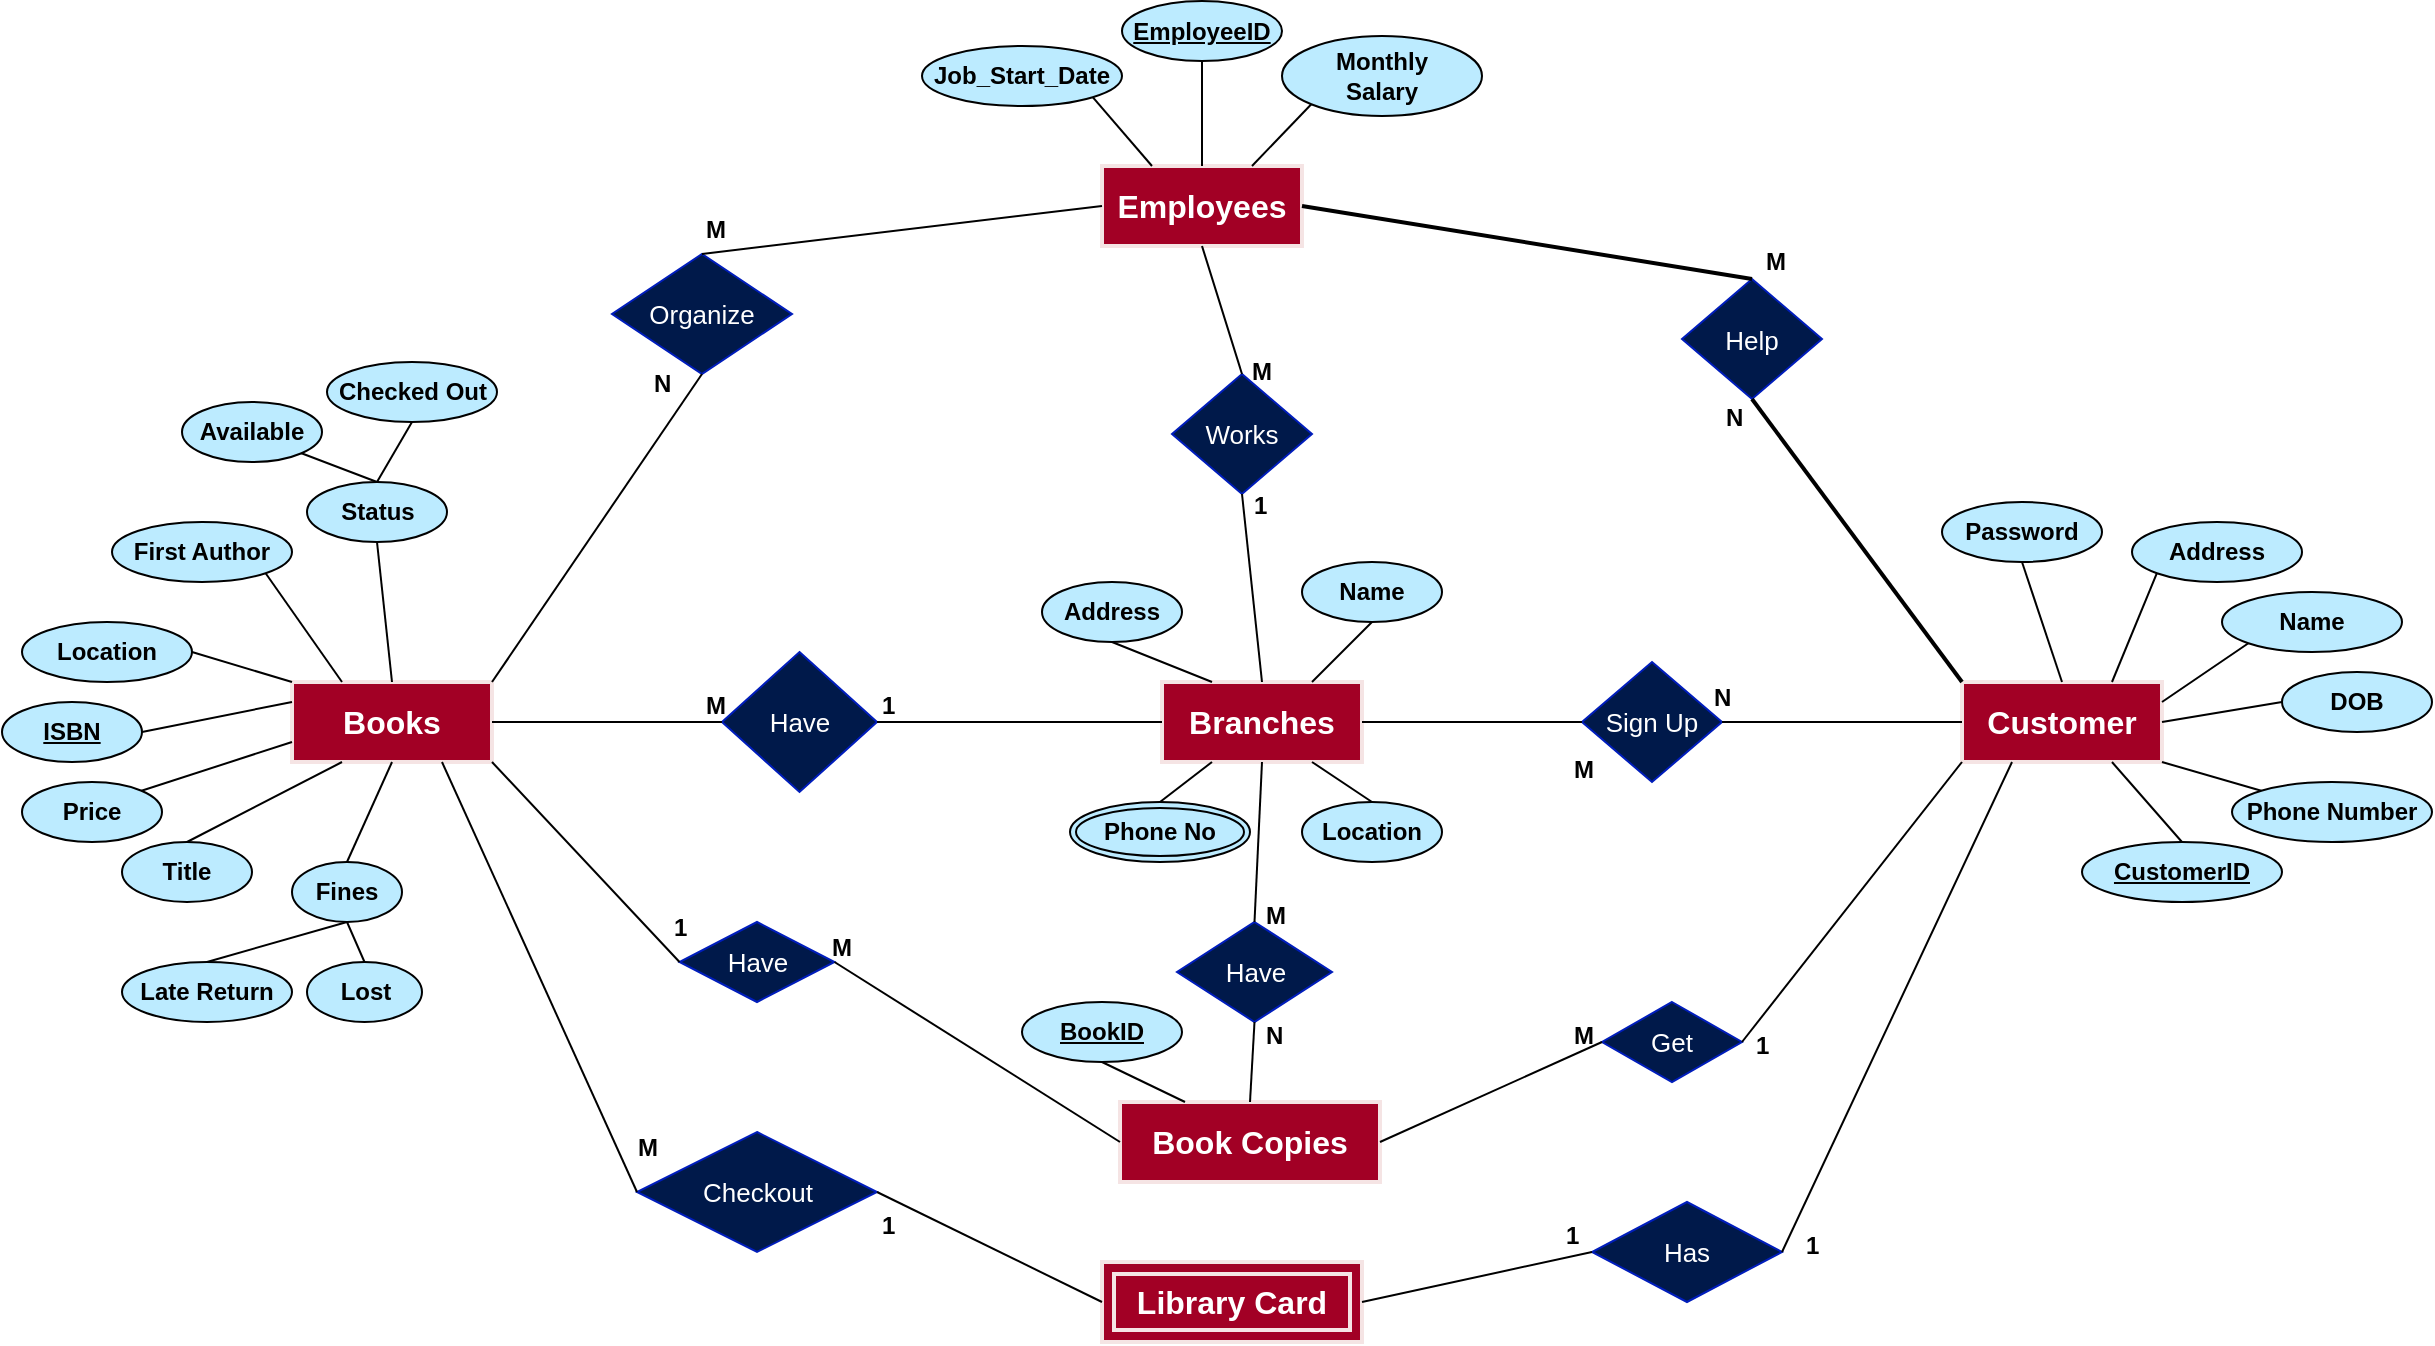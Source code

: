 <mxfile version="16.2.4" type="device"><diagram id="R2lEEEUBdFMjLlhIrx00" name="Page-1"><mxGraphModel dx="1887" dy="875" grid="1" gridSize="10" guides="1" tooltips="1" connect="1" arrows="1" fold="1" page="1" pageScale="1" pageWidth="850" pageHeight="1100" math="0" shadow="0" extFonts="Permanent Marker^https://fonts.googleapis.com/css?family=Permanent+Marker"><root><mxCell id="0"/><mxCell id="1" parent="0"/><mxCell id="t5J4N4y7XGLIGsiO_KJ3-1" value="Customer" style="whiteSpace=wrap;html=1;align=center;fontStyle=1;fontSize=16;fillColor=#a20025;strokeColor=#F5E4E4;fontColor=#ffffff;strokeWidth=2;" parent="1" vertex="1"><mxGeometry x="1100" y="420" width="100" height="40" as="geometry"/></mxCell><mxCell id="t5J4N4y7XGLIGsiO_KJ3-4" value="Name" style="ellipse;whiteSpace=wrap;html=1;align=center;fontStyle=1;fontSize=12;fillColor=#BCEBFF;strokeColor=#000000;" parent="1" vertex="1"><mxGeometry x="1230" y="375" width="90" height="30" as="geometry"/></mxCell><mxCell id="t5J4N4y7XGLIGsiO_KJ3-5" value="Address" style="ellipse;whiteSpace=wrap;html=1;align=center;fontStyle=1;fontSize=12;fillColor=#BCEBFF;strokeColor=#000000;" parent="1" vertex="1"><mxGeometry x="1185" y="340" width="85" height="30" as="geometry"/></mxCell><mxCell id="t5J4N4y7XGLIGsiO_KJ3-7" value="DOB" style="ellipse;whiteSpace=wrap;html=1;align=center;fontStyle=1;fontSize=12;fillColor=#BCEBFF;strokeColor=#000000;" parent="1" vertex="1"><mxGeometry x="1260" y="415" width="75" height="30" as="geometry"/></mxCell><mxCell id="t5J4N4y7XGLIGsiO_KJ3-8" value="Sign Up" style="shape=rhombus;perimeter=rhombusPerimeter;whiteSpace=wrap;html=1;align=center;fontStyle=0;fontSize=13;fillColor=#00194A;strokeColor=#001DBC;fontColor=#ffffff;" parent="1" vertex="1"><mxGeometry x="910" y="410" width="70" height="60" as="geometry"/></mxCell><mxCell id="t5J4N4y7XGLIGsiO_KJ3-18" value="Books" style="whiteSpace=wrap;html=1;align=center;fontStyle=1;fontSize=16;fillColor=#a20025;strokeColor=#F5E4E4;fontColor=#ffffff;strokeWidth=2;" parent="1" vertex="1"><mxGeometry x="265" y="420" width="100" height="40" as="geometry"/></mxCell><mxCell id="t5J4N4y7XGLIGsiO_KJ3-19" value="Location" style="ellipse;whiteSpace=wrap;html=1;align=center;fontStyle=1;fontSize=12;fillColor=#BCEBFF;strokeColor=#000000;" parent="1" vertex="1"><mxGeometry x="130" y="390" width="85" height="30" as="geometry"/></mxCell><mxCell id="t5J4N4y7XGLIGsiO_KJ3-20" value="Status" style="ellipse;whiteSpace=wrap;html=1;align=center;fontStyle=1;fontSize=12;fillColor=#BCEBFF;strokeColor=#000000;" parent="1" vertex="1"><mxGeometry x="272.5" y="320" width="70" height="30" as="geometry"/></mxCell><mxCell id="t5J4N4y7XGLIGsiO_KJ3-21" value="First Author" style="ellipse;whiteSpace=wrap;html=1;align=center;fontStyle=1;fontSize=12;fillColor=#BCEBFF;strokeColor=#000000;" parent="1" vertex="1"><mxGeometry x="175" y="340" width="90" height="30" as="geometry"/></mxCell><mxCell id="t5J4N4y7XGLIGsiO_KJ3-27" value="ISBN" style="ellipse;whiteSpace=wrap;html=1;align=center;fontStyle=5;fontSize=12;fillColor=#BCEBFF;strokeColor=#000000;" parent="1" vertex="1"><mxGeometry x="120" y="430" width="70" height="30" as="geometry"/></mxCell><mxCell id="t5J4N4y7XGLIGsiO_KJ3-33" value="Works" style="shape=rhombus;perimeter=rhombusPerimeter;whiteSpace=wrap;html=1;align=center;fontStyle=0;fontSize=13;fillColor=#00194A;strokeColor=#001DBC;fontColor=#ffffff;" parent="1" vertex="1"><mxGeometry x="705" y="266" width="70" height="60" as="geometry"/></mxCell><mxCell id="t5J4N4y7XGLIGsiO_KJ3-34" value="Book Copies" style="whiteSpace=wrap;html=1;align=center;fontStyle=1;fontSize=16;fillColor=#a20025;strokeColor=#F5E4E4;fontColor=#ffffff;strokeWidth=2;" parent="1" vertex="1"><mxGeometry x="679" y="630" width="130" height="40" as="geometry"/></mxCell><mxCell id="t5J4N4y7XGLIGsiO_KJ3-35" value="BookID" style="ellipse;whiteSpace=wrap;html=1;align=center;fontStyle=5;fontSize=12;fillColor=#BCEBFF;strokeColor=#000000;" parent="1" vertex="1"><mxGeometry x="630" y="580" width="80" height="30" as="geometry"/></mxCell><mxCell id="t5J4N4y7XGLIGsiO_KJ3-42" value="Password" style="ellipse;whiteSpace=wrap;html=1;align=center;fontStyle=1;fontSize=12;fillColor=#BCEBFF;strokeColor=#000000;" parent="1" vertex="1"><mxGeometry x="1090" y="330" width="80" height="30" as="geometry"/></mxCell><mxCell id="t5J4N4y7XGLIGsiO_KJ3-44" value="Branches" style="whiteSpace=wrap;html=1;align=center;fontStyle=1;fontSize=16;fillColor=#a20025;strokeColor=#F5E4E4;fontColor=#ffffff;strokeWidth=2;" parent="1" vertex="1"><mxGeometry x="700" y="420" width="100" height="40" as="geometry"/></mxCell><mxCell id="t5J4N4y7XGLIGsiO_KJ3-47" value="Address" style="ellipse;whiteSpace=wrap;html=1;align=center;fontStyle=1;fontSize=12;fillColor=#BCEBFF;strokeColor=#000000;" parent="1" vertex="1"><mxGeometry x="640" y="370" width="70" height="30" as="geometry"/></mxCell><mxCell id="t5J4N4y7XGLIGsiO_KJ3-48" value="Price" style="ellipse;whiteSpace=wrap;html=1;align=center;fontStyle=1;fontSize=12;fillColor=#BCEBFF;strokeColor=#000000;" parent="1" vertex="1"><mxGeometry x="130" y="470" width="70" height="30" as="geometry"/></mxCell><mxCell id="t5J4N4y7XGLIGsiO_KJ3-51" value="Employees" style="whiteSpace=wrap;html=1;align=center;fontStyle=1;fontSize=16;fillColor=#a20025;strokeColor=#F5E4E4;fontColor=#ffffff;strokeWidth=2;" parent="1" vertex="1"><mxGeometry x="670" y="162" width="100" height="40" as="geometry"/></mxCell><mxCell id="t5J4N4y7XGLIGsiO_KJ3-53" value="EmployeeID" style="ellipse;whiteSpace=wrap;html=1;align=center;fontStyle=5;fontSize=12;fillColor=#BCEBFF;strokeColor=#000000;" parent="1" vertex="1"><mxGeometry x="680" y="79.5" width="80" height="30" as="geometry"/></mxCell><mxCell id="t5J4N4y7XGLIGsiO_KJ3-56" value="Monthly&lt;br style=&quot;font-size: 12px;&quot;&gt;Salary" style="ellipse;whiteSpace=wrap;html=1;align=center;fontStyle=1;fontSize=12;fillColor=#BCEBFF;strokeColor=#000000;" parent="1" vertex="1"><mxGeometry x="760" y="97" width="100" height="40" as="geometry"/></mxCell><mxCell id="t5J4N4y7XGLIGsiO_KJ3-57" value="Job_Start_Date" style="ellipse;whiteSpace=wrap;html=1;align=center;fontStyle=1;fontSize=12;fillColor=#BCEBFF;strokeColor=#000000;" parent="1" vertex="1"><mxGeometry x="580" y="102" width="100" height="30" as="geometry"/></mxCell><mxCell id="t5J4N4y7XGLIGsiO_KJ3-59" value="Have" style="shape=rhombus;perimeter=rhombusPerimeter;whiteSpace=wrap;html=1;align=center;fontStyle=0;fontSize=13;fillColor=#00194A;strokeColor=#001DBC;fontColor=#ffffff;" parent="1" vertex="1"><mxGeometry x="480" y="405" width="77.5" height="70" as="geometry"/></mxCell><mxCell id="t5J4N4y7XGLIGsiO_KJ3-81" value="" style="endArrow=none;html=1;rounded=0;exitX=0.5;exitY=1;exitDx=0;exitDy=0;entryX=0.5;entryY=0;entryDx=0;entryDy=0;fontStyle=1;fontSize=12;" parent="1" source="t5J4N4y7XGLIGsiO_KJ3-53" target="t5J4N4y7XGLIGsiO_KJ3-51" edge="1"><mxGeometry relative="1" as="geometry"><mxPoint x="95.784" y="385.107" as="sourcePoint"/><mxPoint x="122.5" y="409.5" as="targetPoint"/></mxGeometry></mxCell><mxCell id="t5J4N4y7XGLIGsiO_KJ3-82" value="" style="endArrow=none;html=1;rounded=0;exitX=0;exitY=1;exitDx=0;exitDy=0;entryX=0.75;entryY=0;entryDx=0;entryDy=0;fontStyle=1;fontSize=12;" parent="1" source="t5J4N4y7XGLIGsiO_KJ3-56" target="t5J4N4y7XGLIGsiO_KJ3-51" edge="1"><mxGeometry relative="1" as="geometry"><mxPoint x="564.216" y="375.107" as="sourcePoint"/><mxPoint x="550" y="399.5" as="targetPoint"/></mxGeometry></mxCell><mxCell id="t5J4N4y7XGLIGsiO_KJ3-83" value="" style="endArrow=none;html=1;rounded=0;exitX=0.25;exitY=0;exitDx=0;exitDy=0;entryX=1;entryY=1;entryDx=0;entryDy=0;fontStyle=1;fontSize=12;" parent="1" source="t5J4N4y7XGLIGsiO_KJ3-51" target="t5J4N4y7XGLIGsiO_KJ3-57" edge="1"><mxGeometry relative="1" as="geometry"><mxPoint x="574.216" y="385.107" as="sourcePoint"/><mxPoint x="560" y="409.5" as="targetPoint"/></mxGeometry></mxCell><mxCell id="t5J4N4y7XGLIGsiO_KJ3-99" value="" style="endArrow=none;html=1;rounded=0;exitX=0.5;exitY=0;exitDx=0;exitDy=0;entryX=0.5;entryY=1;entryDx=0;entryDy=0;fontStyle=1;fontSize=12;" parent="1" source="t5J4N4y7XGLIGsiO_KJ3-20" target="JOIMKq-SjhVQ17GxICBS-72" edge="1"><mxGeometry relative="1" as="geometry"><mxPoint x="217.5" y="700" as="sourcePoint"/><mxPoint x="440" y="510" as="targetPoint"/></mxGeometry></mxCell><mxCell id="JOIMKq-SjhVQ17GxICBS-22" value="Phone Number" style="ellipse;whiteSpace=wrap;html=1;align=center;fontStyle=1;fontSize=12;fillColor=#BCEBFF;strokeColor=#000000;" vertex="1" parent="1"><mxGeometry x="1235" y="470" width="100" height="30" as="geometry"/></mxCell><mxCell id="JOIMKq-SjhVQ17GxICBS-33" value="CustomerID" style="ellipse;whiteSpace=wrap;html=1;align=center;fontStyle=5;fontSize=12;fillColor=#BCEBFF;strokeColor=#000000;" vertex="1" parent="1"><mxGeometry x="1160" y="500" width="100" height="30" as="geometry"/></mxCell><mxCell id="JOIMKq-SjhVQ17GxICBS-38" value="Help" style="shape=rhombus;perimeter=rhombusPerimeter;whiteSpace=wrap;html=1;align=center;fontStyle=0;fontSize=13;fillColor=#00194A;strokeColor=#001DBC;fontColor=#ffffff;" vertex="1" parent="1"><mxGeometry x="960" y="218.5" width="70" height="60" as="geometry"/></mxCell><mxCell id="JOIMKq-SjhVQ17GxICBS-40" value="" style="endArrow=none;html=1;rounded=0;exitX=0.5;exitY=1;exitDx=0;exitDy=0;entryX=0.5;entryY=0;entryDx=0;entryDy=0;fontStyle=1;fontSize=12;" edge="1" parent="1" source="t5J4N4y7XGLIGsiO_KJ3-51" target="t5J4N4y7XGLIGsiO_KJ3-33"><mxGeometry relative="1" as="geometry"><mxPoint x="810" y="228.5" as="sourcePoint"/><mxPoint x="1125" y="233.5" as="targetPoint"/></mxGeometry></mxCell><mxCell id="JOIMKq-SjhVQ17GxICBS-41" value="" style="endArrow=none;html=1;rounded=0;exitX=0.5;exitY=0;exitDx=0;exitDy=0;entryX=0.5;entryY=1;entryDx=0;entryDy=0;fontStyle=1;fontSize=12;" edge="1" parent="1" source="t5J4N4y7XGLIGsiO_KJ3-44" target="t5J4N4y7XGLIGsiO_KJ3-33"><mxGeometry relative="1" as="geometry"><mxPoint x="760" y="212.5" as="sourcePoint"/><mxPoint x="760" y="270" as="targetPoint"/></mxGeometry></mxCell><mxCell id="JOIMKq-SjhVQ17GxICBS-42" value="" style="endArrow=none;html=1;rounded=0;exitX=0.75;exitY=0;exitDx=0;exitDy=0;entryX=0;entryY=1;entryDx=0;entryDy=0;fontStyle=1;fontSize=12;" edge="1" parent="1" source="t5J4N4y7XGLIGsiO_KJ3-1" target="t5J4N4y7XGLIGsiO_KJ3-5"><mxGeometry relative="1" as="geometry"><mxPoint x="760" y="430" as="sourcePoint"/><mxPoint x="760" y="330" as="targetPoint"/></mxGeometry></mxCell><mxCell id="JOIMKq-SjhVQ17GxICBS-43" value="" style="endArrow=none;html=1;rounded=0;exitX=0.5;exitY=0;exitDx=0;exitDy=0;entryX=0.5;entryY=1;entryDx=0;entryDy=0;fontStyle=1;fontSize=12;" edge="1" parent="1" source="t5J4N4y7XGLIGsiO_KJ3-1" target="t5J4N4y7XGLIGsiO_KJ3-42"><mxGeometry relative="1" as="geometry"><mxPoint x="1185" y="430" as="sourcePoint"/><mxPoint x="1207.322" y="375.562" as="targetPoint"/></mxGeometry></mxCell><mxCell id="JOIMKq-SjhVQ17GxICBS-44" value="" style="endArrow=none;html=1;rounded=0;exitX=1;exitY=0.25;exitDx=0;exitDy=0;entryX=0;entryY=1;entryDx=0;entryDy=0;fontStyle=1;fontSize=12;" edge="1" parent="1" source="t5J4N4y7XGLIGsiO_KJ3-1" target="t5J4N4y7XGLIGsiO_KJ3-4"><mxGeometry relative="1" as="geometry"><mxPoint x="1195" y="440" as="sourcePoint"/><mxPoint x="1217.322" y="385.562" as="targetPoint"/></mxGeometry></mxCell><mxCell id="JOIMKq-SjhVQ17GxICBS-45" value="" style="endArrow=none;html=1;rounded=0;exitX=1;exitY=0.5;exitDx=0;exitDy=0;entryX=0;entryY=0.5;entryDx=0;entryDy=0;fontStyle=1;fontSize=12;" edge="1" parent="1" source="t5J4N4y7XGLIGsiO_KJ3-1" target="t5J4N4y7XGLIGsiO_KJ3-7"><mxGeometry relative="1" as="geometry"><mxPoint x="1205" y="450" as="sourcePoint"/><mxPoint x="1227.322" y="395.562" as="targetPoint"/></mxGeometry></mxCell><mxCell id="JOIMKq-SjhVQ17GxICBS-46" value="" style="endArrow=none;html=1;rounded=0;exitX=1;exitY=1;exitDx=0;exitDy=0;entryX=0;entryY=0;entryDx=0;entryDy=0;fontStyle=1;fontSize=12;" edge="1" parent="1" source="t5J4N4y7XGLIGsiO_KJ3-1" target="JOIMKq-SjhVQ17GxICBS-22"><mxGeometry relative="1" as="geometry"><mxPoint x="1215" y="460" as="sourcePoint"/><mxPoint x="1237.322" y="405.562" as="targetPoint"/></mxGeometry></mxCell><mxCell id="JOIMKq-SjhVQ17GxICBS-47" value="" style="endArrow=none;html=1;rounded=0;exitX=0.5;exitY=0;exitDx=0;exitDy=0;entryX=0.75;entryY=1;entryDx=0;entryDy=0;fontStyle=1;fontSize=12;" edge="1" parent="1" source="JOIMKq-SjhVQ17GxICBS-33" target="t5J4N4y7XGLIGsiO_KJ3-1"><mxGeometry relative="1" as="geometry"><mxPoint x="1225" y="470" as="sourcePoint"/><mxPoint x="1247.322" y="415.562" as="targetPoint"/></mxGeometry></mxCell><mxCell id="JOIMKq-SjhVQ17GxICBS-48" value="" style="endArrow=none;html=1;rounded=0;exitX=1;exitY=0.5;exitDx=0;exitDy=0;fontStyle=1;fontSize=12;entryX=0;entryY=0.5;entryDx=0;entryDy=0;" edge="1" parent="1" source="t5J4N4y7XGLIGsiO_KJ3-44" target="t5J4N4y7XGLIGsiO_KJ3-8"><mxGeometry relative="1" as="geometry"><mxPoint x="1235" y="480" as="sourcePoint"/><mxPoint x="910" y="440" as="targetPoint"/></mxGeometry></mxCell><mxCell id="JOIMKq-SjhVQ17GxICBS-49" value="" style="endArrow=none;html=1;rounded=0;exitX=0;exitY=0.5;exitDx=0;exitDy=0;fontStyle=1;fontSize=12;entryX=1;entryY=0.5;entryDx=0;entryDy=0;" edge="1" parent="1" source="t5J4N4y7XGLIGsiO_KJ3-1" target="t5J4N4y7XGLIGsiO_KJ3-8"><mxGeometry relative="1" as="geometry"><mxPoint x="810" y="450" as="sourcePoint"/><mxPoint x="920" y="450" as="targetPoint"/></mxGeometry></mxCell><mxCell id="JOIMKq-SjhVQ17GxICBS-50" value="Name" style="ellipse;whiteSpace=wrap;html=1;align=center;fontStyle=1;fontSize=12;fillColor=#BCEBFF;strokeColor=#000000;" vertex="1" parent="1"><mxGeometry x="770" y="360" width="70" height="30" as="geometry"/></mxCell><mxCell id="JOIMKq-SjhVQ17GxICBS-51" value="Location" style="ellipse;whiteSpace=wrap;html=1;align=center;fontStyle=1;fontSize=12;fillColor=#BCEBFF;strokeColor=#000000;" vertex="1" parent="1"><mxGeometry x="770" y="480" width="70" height="30" as="geometry"/></mxCell><mxCell id="JOIMKq-SjhVQ17GxICBS-55" value="Phone No" style="ellipse;shape=doubleEllipse;margin=3;whiteSpace=wrap;html=1;align=center;fontStyle=1;fontSize=12;fillColor=#BCEBFF;strokeColor=#000000;" vertex="1" parent="1"><mxGeometry x="654" y="480" width="90" height="30" as="geometry"/></mxCell><mxCell id="JOIMKq-SjhVQ17GxICBS-56" value="" style="endArrow=none;html=1;rounded=0;strokeWidth=2;exitX=0.5;exitY=0;exitDx=0;exitDy=0;entryX=1;entryY=0.5;entryDx=0;entryDy=0;fontStyle=1" edge="1" parent="1" source="JOIMKq-SjhVQ17GxICBS-38" target="t5J4N4y7XGLIGsiO_KJ3-51"><mxGeometry relative="1" as="geometry"><mxPoint x="690" y="286" as="sourcePoint"/><mxPoint x="940" y="286" as="targetPoint"/></mxGeometry></mxCell><mxCell id="JOIMKq-SjhVQ17GxICBS-57" value="M" style="resizable=0;html=1;align=left;verticalAlign=bottom;strokeColor=#000000;fillColor=#BCEBFF;fontStyle=1" connectable="0" vertex="1" parent="JOIMKq-SjhVQ17GxICBS-56"><mxGeometry x="-1" relative="1" as="geometry"><mxPoint x="5" as="offset"/></mxGeometry></mxCell><mxCell id="JOIMKq-SjhVQ17GxICBS-59" value="" style="endArrow=none;html=1;rounded=0;strokeWidth=2;exitX=0.5;exitY=1;exitDx=0;exitDy=0;entryX=0;entryY=0;entryDx=0;entryDy=0;fontStyle=1" edge="1" parent="1" source="JOIMKq-SjhVQ17GxICBS-38" target="t5J4N4y7XGLIGsiO_KJ3-1"><mxGeometry relative="1" as="geometry"><mxPoint x="1005" y="192.5" as="sourcePoint"/><mxPoint x="1060" y="340" as="targetPoint"/></mxGeometry></mxCell><mxCell id="JOIMKq-SjhVQ17GxICBS-60" value="N" style="resizable=0;html=1;align=left;verticalAlign=bottom;strokeColor=#000000;fillColor=#BCEBFF;fontStyle=1" connectable="0" vertex="1" parent="JOIMKq-SjhVQ17GxICBS-59"><mxGeometry x="-1" relative="1" as="geometry"><mxPoint x="-15" y="18" as="offset"/></mxGeometry></mxCell><mxCell id="JOIMKq-SjhVQ17GxICBS-61" value="" style="endArrow=none;html=1;rounded=0;exitX=0.5;exitY=0;exitDx=0;exitDy=0;entryX=0.75;entryY=1;entryDx=0;entryDy=0;fontStyle=1;fontSize=12;" edge="1" parent="1" source="JOIMKq-SjhVQ17GxICBS-51" target="t5J4N4y7XGLIGsiO_KJ3-44"><mxGeometry relative="1" as="geometry"><mxPoint x="1140" y="510" as="sourcePoint"/><mxPoint x="1160" y="470" as="targetPoint"/></mxGeometry></mxCell><mxCell id="JOIMKq-SjhVQ17GxICBS-63" value="" style="endArrow=none;html=1;rounded=0;exitX=0.75;exitY=0;exitDx=0;exitDy=0;entryX=0.5;entryY=1;entryDx=0;entryDy=0;fontStyle=1;fontSize=12;" edge="1" parent="1" source="t5J4N4y7XGLIGsiO_KJ3-44" target="JOIMKq-SjhVQ17GxICBS-50"><mxGeometry relative="1" as="geometry"><mxPoint x="825" y="510" as="sourcePoint"/><mxPoint x="785" y="470" as="targetPoint"/></mxGeometry></mxCell><mxCell id="JOIMKq-SjhVQ17GxICBS-64" value="" style="endArrow=none;html=1;rounded=0;exitX=0.25;exitY=0;exitDx=0;exitDy=0;entryX=0.5;entryY=1;entryDx=0;entryDy=0;fontStyle=1;fontSize=12;" edge="1" parent="1" source="t5J4N4y7XGLIGsiO_KJ3-44" target="t5J4N4y7XGLIGsiO_KJ3-47"><mxGeometry relative="1" as="geometry"><mxPoint x="785" y="430" as="sourcePoint"/><mxPoint x="815" y="400" as="targetPoint"/></mxGeometry></mxCell><mxCell id="JOIMKq-SjhVQ17GxICBS-65" value="" style="endArrow=none;html=1;rounded=0;exitX=0.25;exitY=1;exitDx=0;exitDy=0;entryX=0.5;entryY=0;entryDx=0;entryDy=0;fontStyle=1;fontSize=12;" edge="1" parent="1" source="t5J4N4y7XGLIGsiO_KJ3-44" target="JOIMKq-SjhVQ17GxICBS-55"><mxGeometry relative="1" as="geometry"><mxPoint x="735" y="430" as="sourcePoint"/><mxPoint x="670" y="400" as="targetPoint"/></mxGeometry></mxCell><mxCell id="JOIMKq-SjhVQ17GxICBS-66" value="Organize" style="shape=rhombus;perimeter=rhombusPerimeter;whiteSpace=wrap;html=1;align=center;fontStyle=0;fontSize=13;fillColor=#00194A;strokeColor=#001DBC;fontColor=#ffffff;" vertex="1" parent="1"><mxGeometry x="425" y="206" width="90" height="60" as="geometry"/></mxCell><mxCell id="JOIMKq-SjhVQ17GxICBS-67" value="M" style="resizable=0;html=1;align=left;verticalAlign=bottom;strokeColor=#000000;fillColor=#BCEBFF;fontStyle=1" connectable="0" vertex="1" parent="1"><mxGeometry x="470" y="202.0" as="geometry"/></mxCell><mxCell id="JOIMKq-SjhVQ17GxICBS-68" value="N" style="resizable=0;html=1;align=left;verticalAlign=bottom;strokeColor=#000000;fillColor=#BCEBFF;fontStyle=1" connectable="0" vertex="1" parent="1"><mxGeometry x="450" y="282.0" as="geometry"><mxPoint x="-6" y="-3" as="offset"/></mxGeometry></mxCell><mxCell id="JOIMKq-SjhVQ17GxICBS-69" value="" style="endArrow=none;html=1;rounded=0;exitX=0;exitY=0.5;exitDx=0;exitDy=0;entryX=0.5;entryY=0;entryDx=0;entryDy=0;fontStyle=1;fontSize=12;" edge="1" parent="1" source="t5J4N4y7XGLIGsiO_KJ3-51" target="JOIMKq-SjhVQ17GxICBS-66"><mxGeometry relative="1" as="geometry"><mxPoint x="760" y="146.0" as="sourcePoint"/><mxPoint x="760" y="276.0" as="targetPoint"/></mxGeometry></mxCell><mxCell id="JOIMKq-SjhVQ17GxICBS-70" value="" style="endArrow=none;html=1;rounded=0;exitX=0.5;exitY=1;exitDx=0;exitDy=0;entryX=1;entryY=0;entryDx=0;entryDy=0;fontStyle=1;fontSize=12;" edge="1" parent="1" source="JOIMKq-SjhVQ17GxICBS-66" target="t5J4N4y7XGLIGsiO_KJ3-18"><mxGeometry relative="1" as="geometry"><mxPoint x="710" y="110.0" as="sourcePoint"/><mxPoint x="475" y="183.5" as="targetPoint"/></mxGeometry></mxCell><mxCell id="JOIMKq-SjhVQ17GxICBS-71" value="Available" style="ellipse;whiteSpace=wrap;html=1;align=center;fontStyle=1;fontSize=12;fillColor=#BCEBFF;strokeColor=#000000;" vertex="1" parent="1"><mxGeometry x="210" y="280" width="70" height="30" as="geometry"/></mxCell><mxCell id="JOIMKq-SjhVQ17GxICBS-72" value="Checked Out" style="ellipse;whiteSpace=wrap;html=1;align=center;fontStyle=1;fontSize=12;fillColor=#BCEBFF;strokeColor=#000000;" vertex="1" parent="1"><mxGeometry x="282.5" y="260" width="85" height="30" as="geometry"/></mxCell><mxCell id="JOIMKq-SjhVQ17GxICBS-73" value="" style="endArrow=none;html=1;rounded=0;entryX=1;entryY=1;entryDx=0;entryDy=0;fontStyle=1;fontSize=12;exitX=0.5;exitY=0;exitDx=0;exitDy=0;" edge="1" parent="1" source="t5J4N4y7XGLIGsiO_KJ3-20" target="JOIMKq-SjhVQ17GxICBS-71"><mxGeometry relative="1" as="geometry"><mxPoint x="330" y="310" as="sourcePoint"/><mxPoint x="382.5" y="300" as="targetPoint"/></mxGeometry></mxCell><mxCell id="JOIMKq-SjhVQ17GxICBS-74" value="" style="endArrow=none;html=1;rounded=0;exitX=0.5;exitY=1;exitDx=0;exitDy=0;entryX=0.5;entryY=0;entryDx=0;entryDy=0;fontStyle=1;fontSize=12;" edge="1" parent="1" source="t5J4N4y7XGLIGsiO_KJ3-20" target="t5J4N4y7XGLIGsiO_KJ3-18"><mxGeometry relative="1" as="geometry"><mxPoint x="340" y="330" as="sourcePoint"/><mxPoint x="382.5" y="300" as="targetPoint"/></mxGeometry></mxCell><mxCell id="JOIMKq-SjhVQ17GxICBS-75" value="" style="endArrow=none;html=1;rounded=0;exitX=1;exitY=1;exitDx=0;exitDy=0;entryX=0.25;entryY=0;entryDx=0;entryDy=0;fontStyle=1;fontSize=12;" edge="1" parent="1" source="t5J4N4y7XGLIGsiO_KJ3-21" target="t5J4N4y7XGLIGsiO_KJ3-18"><mxGeometry relative="1" as="geometry"><mxPoint x="340" y="360" as="sourcePoint"/><mxPoint x="325" y="430" as="targetPoint"/></mxGeometry></mxCell><mxCell id="JOIMKq-SjhVQ17GxICBS-76" value="" style="endArrow=none;html=1;rounded=0;exitX=1;exitY=0.5;exitDx=0;exitDy=0;entryX=0;entryY=0;entryDx=0;entryDy=0;fontStyle=1;fontSize=12;" edge="1" parent="1" source="t5J4N4y7XGLIGsiO_KJ3-19" target="t5J4N4y7XGLIGsiO_KJ3-18"><mxGeometry relative="1" as="geometry"><mxPoint x="261.82" y="375.607" as="sourcePoint"/><mxPoint x="300" y="430" as="targetPoint"/></mxGeometry></mxCell><mxCell id="JOIMKq-SjhVQ17GxICBS-77" value="Fines" style="ellipse;whiteSpace=wrap;html=1;align=center;fontStyle=1;fontSize=12;fillColor=#BCEBFF;strokeColor=#000000;" vertex="1" parent="1"><mxGeometry x="265" y="510" width="55" height="30" as="geometry"/></mxCell><mxCell id="JOIMKq-SjhVQ17GxICBS-78" value="Lost" style="ellipse;whiteSpace=wrap;html=1;align=center;fontStyle=1;fontSize=12;fillColor=#BCEBFF;strokeColor=#000000;" vertex="1" parent="1"><mxGeometry x="272.5" y="560" width="57.5" height="30" as="geometry"/></mxCell><mxCell id="JOIMKq-SjhVQ17GxICBS-79" value="Late Return" style="ellipse;whiteSpace=wrap;html=1;align=center;fontStyle=1;fontSize=12;fillColor=#BCEBFF;strokeColor=#000000;" vertex="1" parent="1"><mxGeometry x="180" y="560" width="85" height="30" as="geometry"/></mxCell><mxCell id="JOIMKq-SjhVQ17GxICBS-80" value="" style="endArrow=none;html=1;rounded=0;exitX=0.5;exitY=0;exitDx=0;exitDy=0;entryX=0.5;entryY=1;entryDx=0;entryDy=0;fontStyle=1;fontSize=12;" edge="1" parent="1" source="JOIMKq-SjhVQ17GxICBS-77" target="t5J4N4y7XGLIGsiO_KJ3-18"><mxGeometry relative="1" as="geometry"><mxPoint x="340" y="360" as="sourcePoint"/><mxPoint x="325" y="430" as="targetPoint"/></mxGeometry></mxCell><mxCell id="JOIMKq-SjhVQ17GxICBS-81" value="" style="endArrow=none;html=1;rounded=0;exitX=0.5;exitY=0;exitDx=0;exitDy=0;entryX=0.5;entryY=1;entryDx=0;entryDy=0;fontStyle=1;fontSize=12;" edge="1" parent="1" source="JOIMKq-SjhVQ17GxICBS-78" target="JOIMKq-SjhVQ17GxICBS-77"><mxGeometry relative="1" as="geometry"><mxPoint x="310" y="520" as="sourcePoint"/><mxPoint x="325" y="470" as="targetPoint"/></mxGeometry></mxCell><mxCell id="JOIMKq-SjhVQ17GxICBS-82" value="" style="endArrow=none;html=1;rounded=0;exitX=0.5;exitY=0;exitDx=0;exitDy=0;fontStyle=1;fontSize=12;entryX=0.5;entryY=1;entryDx=0;entryDy=0;" edge="1" parent="1" source="JOIMKq-SjhVQ17GxICBS-79" target="JOIMKq-SjhVQ17GxICBS-77"><mxGeometry relative="1" as="geometry"><mxPoint x="362.5" y="580" as="sourcePoint"/><mxPoint x="300" y="570" as="targetPoint"/></mxGeometry></mxCell><mxCell id="JOIMKq-SjhVQ17GxICBS-83" value="Title" style="ellipse;whiteSpace=wrap;html=1;align=center;fontStyle=1;fontSize=12;fillColor=#BCEBFF;strokeColor=#000000;" vertex="1" parent="1"><mxGeometry x="180" y="500" width="65" height="30" as="geometry"/></mxCell><mxCell id="JOIMKq-SjhVQ17GxICBS-84" value="" style="endArrow=none;html=1;rounded=0;exitX=1;exitY=0.5;exitDx=0;exitDy=0;entryX=0;entryY=0.25;entryDx=0;entryDy=0;fontStyle=1;fontSize=12;" edge="1" parent="1" source="t5J4N4y7XGLIGsiO_KJ3-27" target="t5J4N4y7XGLIGsiO_KJ3-18"><mxGeometry relative="1" as="geometry"><mxPoint x="225" y="415" as="sourcePoint"/><mxPoint x="275" y="430" as="targetPoint"/></mxGeometry></mxCell><mxCell id="JOIMKq-SjhVQ17GxICBS-85" value="" style="endArrow=none;html=1;rounded=0;exitX=1;exitY=0;exitDx=0;exitDy=0;fontStyle=1;fontSize=12;entryX=0;entryY=0.75;entryDx=0;entryDy=0;" edge="1" parent="1" source="t5J4N4y7XGLIGsiO_KJ3-48" target="t5J4N4y7XGLIGsiO_KJ3-18"><mxGeometry relative="1" as="geometry"><mxPoint x="200.0" y="455" as="sourcePoint"/><mxPoint x="250" y="455" as="targetPoint"/></mxGeometry></mxCell><mxCell id="JOIMKq-SjhVQ17GxICBS-86" value="" style="endArrow=none;html=1;rounded=0;exitX=0.5;exitY=0;exitDx=0;exitDy=0;fontStyle=1;fontSize=12;entryX=0.25;entryY=1;entryDx=0;entryDy=0;" edge="1" parent="1" source="JOIMKq-SjhVQ17GxICBS-83" target="t5J4N4y7XGLIGsiO_KJ3-18"><mxGeometry relative="1" as="geometry"><mxPoint x="198.533" y="484.488" as="sourcePoint"/><mxPoint x="275" y="460" as="targetPoint"/></mxGeometry></mxCell><mxCell id="JOIMKq-SjhVQ17GxICBS-87" value="M" style="resizable=0;html=1;align=left;verticalAlign=bottom;strokeColor=#000000;fillColor=#BCEBFF;fontStyle=1" connectable="0" vertex="1" parent="1"><mxGeometry x="980" y="310" as="geometry"><mxPoint x="-237" y="-37" as="offset"/></mxGeometry></mxCell><mxCell id="JOIMKq-SjhVQ17GxICBS-89" value="1" style="resizable=0;html=1;align=left;verticalAlign=bottom;strokeColor=#000000;fillColor=#BCEBFF;direction=north;fontStyle=1" connectable="0" vertex="1" parent="1"><mxGeometry x="744" y="340" as="geometry"/></mxCell><mxCell id="JOIMKq-SjhVQ17GxICBS-90" value="" style="endArrow=none;html=1;rounded=0;exitX=0;exitY=0.5;exitDx=0;exitDy=0;entryX=1;entryY=0.5;entryDx=0;entryDy=0;fontStyle=1;fontSize=12;" edge="1" parent="1" source="t5J4N4y7XGLIGsiO_KJ3-59" target="t5J4N4y7XGLIGsiO_KJ3-18"><mxGeometry relative="1" as="geometry"><mxPoint x="475" y="243.5" as="sourcePoint"/><mxPoint x="375" y="430" as="targetPoint"/></mxGeometry></mxCell><mxCell id="JOIMKq-SjhVQ17GxICBS-91" value="" style="endArrow=none;html=1;rounded=0;exitX=0;exitY=0.5;exitDx=0;exitDy=0;entryX=1;entryY=0.5;entryDx=0;entryDy=0;fontStyle=1;fontSize=12;" edge="1" parent="1" source="t5J4N4y7XGLIGsiO_KJ3-44" target="t5J4N4y7XGLIGsiO_KJ3-59"><mxGeometry relative="1" as="geometry"><mxPoint x="490" y="450" as="sourcePoint"/><mxPoint x="375" y="450" as="targetPoint"/></mxGeometry></mxCell><mxCell id="JOIMKq-SjhVQ17GxICBS-92" value="M" style="resizable=0;html=1;align=left;verticalAlign=bottom;strokeColor=#000000;fillColor=#BCEBFF;direction=north;fontStyle=1" connectable="0" vertex="1" parent="1"><mxGeometry x="470" y="440" as="geometry"/></mxCell><mxCell id="JOIMKq-SjhVQ17GxICBS-93" value="1" style="resizable=0;html=1;align=left;verticalAlign=bottom;strokeColor=#000000;fillColor=#BCEBFF;direction=south;fontStyle=1" connectable="0" vertex="1" parent="1"><mxGeometry x="557.5" y="440" as="geometry"/></mxCell><mxCell id="JOIMKq-SjhVQ17GxICBS-94" value="Have" style="shape=rhombus;perimeter=rhombusPerimeter;whiteSpace=wrap;html=1;align=center;fontStyle=0;fontSize=13;fillColor=#00194A;strokeColor=#001DBC;fontColor=#ffffff;" vertex="1" parent="1"><mxGeometry x="458.75" y="540" width="77.5" height="40" as="geometry"/></mxCell><mxCell id="JOIMKq-SjhVQ17GxICBS-95" value="Get" style="shape=rhombus;perimeter=rhombusPerimeter;whiteSpace=wrap;html=1;align=center;fontStyle=0;fontSize=13;fillColor=#00194A;strokeColor=#001DBC;fontColor=#ffffff;" vertex="1" parent="1"><mxGeometry x="920" y="580" width="70" height="40" as="geometry"/></mxCell><mxCell id="JOIMKq-SjhVQ17GxICBS-96" value="M" style="resizable=0;html=1;align=left;verticalAlign=bottom;strokeColor=#000000;fillColor=#BCEBFF;fontStyle=1" connectable="0" vertex="1" parent="1"><mxGeometry x="1010" y="228.5" as="geometry"><mxPoint x="-106" y="244" as="offset"/></mxGeometry></mxCell><mxCell id="JOIMKq-SjhVQ17GxICBS-98" value="N" style="resizable=0;html=1;align=left;verticalAlign=bottom;strokeColor=#000000;fillColor=#BCEBFF;fontStyle=1" connectable="0" vertex="1" parent="1"><mxGeometry x="1080" y="192.5" as="geometry"><mxPoint x="-106" y="244" as="offset"/></mxGeometry></mxCell><mxCell id="JOIMKq-SjhVQ17GxICBS-99" value="" style="endArrow=none;html=1;rounded=0;exitX=0.5;exitY=1;exitDx=0;exitDy=0;entryX=0.25;entryY=0;entryDx=0;entryDy=0;fontStyle=1;fontSize=12;" edge="1" parent="1" source="t5J4N4y7XGLIGsiO_KJ3-35" target="t5J4N4y7XGLIGsiO_KJ3-34"><mxGeometry relative="1" as="geometry"><mxPoint x="815" y="490" as="sourcePoint"/><mxPoint x="785" y="470" as="targetPoint"/></mxGeometry></mxCell><mxCell id="JOIMKq-SjhVQ17GxICBS-100" value="" style="endArrow=none;html=1;rounded=0;exitX=0;exitY=0.5;exitDx=0;exitDy=0;entryX=1;entryY=1;entryDx=0;entryDy=0;fontStyle=1;fontSize=12;" edge="1" parent="1" source="JOIMKq-SjhVQ17GxICBS-94" target="t5J4N4y7XGLIGsiO_KJ3-18"><mxGeometry relative="1" as="geometry"><mxPoint x="490" y="450" as="sourcePoint"/><mxPoint x="375" y="450" as="targetPoint"/></mxGeometry></mxCell><mxCell id="JOIMKq-SjhVQ17GxICBS-101" value="" style="endArrow=none;html=1;rounded=0;exitX=1;exitY=0.5;exitDx=0;exitDy=0;entryX=0;entryY=0.5;entryDx=0;entryDy=0;fontStyle=1;fontSize=12;" edge="1" parent="1" source="JOIMKq-SjhVQ17GxICBS-94" target="t5J4N4y7XGLIGsiO_KJ3-34"><mxGeometry relative="1" as="geometry"><mxPoint x="480" y="570" as="sourcePoint"/><mxPoint x="375" y="470" as="targetPoint"/></mxGeometry></mxCell><mxCell id="JOIMKq-SjhVQ17GxICBS-102" value="" style="endArrow=none;html=1;rounded=0;exitX=0;exitY=0.5;exitDx=0;exitDy=0;entryX=1;entryY=0.5;entryDx=0;entryDy=0;fontStyle=1;fontSize=12;" edge="1" parent="1" source="JOIMKq-SjhVQ17GxICBS-95" target="t5J4N4y7XGLIGsiO_KJ3-34"><mxGeometry relative="1" as="geometry"><mxPoint x="557.5" y="570" as="sourcePoint"/><mxPoint x="664" y="630" as="targetPoint"/></mxGeometry></mxCell><mxCell id="JOIMKq-SjhVQ17GxICBS-103" value="" style="endArrow=none;html=1;rounded=0;exitX=0;exitY=1;exitDx=0;exitDy=0;entryX=1;entryY=0.5;entryDx=0;entryDy=0;fontStyle=1;fontSize=12;" edge="1" parent="1" source="t5J4N4y7XGLIGsiO_KJ3-1" target="JOIMKq-SjhVQ17GxICBS-95"><mxGeometry relative="1" as="geometry"><mxPoint x="890" y="580" as="sourcePoint"/><mxPoint x="764" y="630" as="targetPoint"/></mxGeometry></mxCell><mxCell id="JOIMKq-SjhVQ17GxICBS-104" value="1" style="resizable=0;html=1;align=left;verticalAlign=bottom;strokeColor=#000000;fillColor=#BCEBFF;direction=south;fontStyle=1" connectable="0" vertex="1" parent="1"><mxGeometry x="557.5" y="445" as="geometry"><mxPoint x="-104" y="106" as="offset"/></mxGeometry></mxCell><mxCell id="JOIMKq-SjhVQ17GxICBS-105" value="M" style="resizable=0;html=1;align=left;verticalAlign=bottom;strokeColor=#000000;fillColor=#BCEBFF;direction=north;fontStyle=1" connectable="0" vertex="1" parent="1"><mxGeometry x="458.75" y="445" as="geometry"><mxPoint x="74" y="116" as="offset"/></mxGeometry></mxCell><mxCell id="JOIMKq-SjhVQ17GxICBS-106" value="M" style="resizable=0;html=1;align=left;verticalAlign=bottom;strokeColor=#000000;fillColor=#BCEBFF;direction=north;fontStyle=1" connectable="0" vertex="1" parent="1"><mxGeometry x="518.75" y="480" as="geometry"><mxPoint x="385" y="125" as="offset"/></mxGeometry></mxCell><mxCell id="JOIMKq-SjhVQ17GxICBS-107" value="1" style="resizable=0;html=1;align=left;verticalAlign=bottom;strokeColor=#000000;fillColor=#BCEBFF;direction=north;fontStyle=1" connectable="0" vertex="1" parent="1"><mxGeometry x="995" y="610" as="geometry"/></mxCell><mxCell id="JOIMKq-SjhVQ17GxICBS-108" value="Have" style="shape=rhombus;perimeter=rhombusPerimeter;whiteSpace=wrap;html=1;align=center;fontStyle=0;fontSize=13;fillColor=#00194A;strokeColor=#001DBC;fontColor=#ffffff;" vertex="1" parent="1"><mxGeometry x="707.5" y="540" width="77.5" height="50" as="geometry"/></mxCell><mxCell id="JOIMKq-SjhVQ17GxICBS-110" value="" style="endArrow=none;html=1;rounded=0;exitX=0.5;exitY=1;exitDx=0;exitDy=0;entryX=0.5;entryY=0;entryDx=0;entryDy=0;fontStyle=1;fontSize=12;" edge="1" parent="1" source="t5J4N4y7XGLIGsiO_KJ3-44" target="JOIMKq-SjhVQ17GxICBS-108"><mxGeometry relative="1" as="geometry"><mxPoint x="930" y="610" as="sourcePoint"/><mxPoint x="800" y="710" as="targetPoint"/></mxGeometry></mxCell><mxCell id="JOIMKq-SjhVQ17GxICBS-112" value="" style="endArrow=none;html=1;rounded=0;exitX=0.5;exitY=0;exitDx=0;exitDy=0;entryX=0.5;entryY=1;entryDx=0;entryDy=0;fontStyle=1;fontSize=12;" edge="1" parent="1" source="t5J4N4y7XGLIGsiO_KJ3-34" target="JOIMKq-SjhVQ17GxICBS-108"><mxGeometry relative="1" as="geometry"><mxPoint x="760" y="470" as="sourcePoint"/><mxPoint x="763.75" y="550" as="targetPoint"/></mxGeometry></mxCell><mxCell id="JOIMKq-SjhVQ17GxICBS-113" value="M" style="resizable=0;html=1;align=left;verticalAlign=bottom;strokeColor=#000000;fillColor=#BCEBFF;direction=north;fontStyle=1" connectable="0" vertex="1" parent="1"><mxGeometry x="365" y="420" as="geometry"><mxPoint x="385" y="125" as="offset"/></mxGeometry></mxCell><mxCell id="JOIMKq-SjhVQ17GxICBS-114" value="N" style="resizable=0;html=1;align=left;verticalAlign=bottom;strokeColor=#000000;fillColor=#BCEBFF;direction=north;fontStyle=1" connectable="0" vertex="1" parent="1"><mxGeometry x="365" y="480" as="geometry"><mxPoint x="385" y="125" as="offset"/></mxGeometry></mxCell><mxCell id="JOIMKq-SjhVQ17GxICBS-115" value="Library Card" style="shape=ext;margin=3;double=1;whiteSpace=wrap;html=1;align=center;strokeColor=#F5E4E4;fillColor=#a20025;fontStyle=1;fontSize=16;fontColor=#ffffff;strokeWidth=2;" vertex="1" parent="1"><mxGeometry x="670" y="710" width="130" height="40" as="geometry"/></mxCell><mxCell id="JOIMKq-SjhVQ17GxICBS-116" value="Has" style="shape=rhombus;perimeter=rhombusPerimeter;whiteSpace=wrap;html=1;align=center;fontStyle=0;fontSize=13;fillColor=#00194A;strokeColor=#001DBC;fontColor=#ffffff;" vertex="1" parent="1"><mxGeometry x="915" y="680" width="95" height="50" as="geometry"/></mxCell><mxCell id="JOIMKq-SjhVQ17GxICBS-118" value="Checkout" style="shape=rhombus;perimeter=rhombusPerimeter;whiteSpace=wrap;html=1;align=center;fontStyle=0;fontSize=13;fillColor=#00194A;strokeColor=#001DBC;fontColor=#ffffff;" vertex="1" parent="1"><mxGeometry x="437.5" y="645" width="120" height="60" as="geometry"/></mxCell><mxCell id="JOIMKq-SjhVQ17GxICBS-119" value="" style="endArrow=none;html=1;rounded=0;exitX=0.25;exitY=1;exitDx=0;exitDy=0;entryX=1;entryY=0.5;entryDx=0;entryDy=0;fontStyle=1;fontSize=12;" edge="1" parent="1" source="t5J4N4y7XGLIGsiO_KJ3-1" target="JOIMKq-SjhVQ17GxICBS-116"><mxGeometry relative="1" as="geometry"><mxPoint x="1110" y="470" as="sourcePoint"/><mxPoint x="1000" y="610" as="targetPoint"/></mxGeometry></mxCell><mxCell id="JOIMKq-SjhVQ17GxICBS-120" value="" style="endArrow=none;html=1;rounded=0;exitX=0;exitY=0.5;exitDx=0;exitDy=0;entryX=1;entryY=0.5;entryDx=0;entryDy=0;fontStyle=1;fontSize=12;" edge="1" parent="1" source="JOIMKq-SjhVQ17GxICBS-116" target="JOIMKq-SjhVQ17GxICBS-115"><mxGeometry relative="1" as="geometry"><mxPoint x="930" y="610.0" as="sourcePoint"/><mxPoint x="800" y="680" as="targetPoint"/></mxGeometry></mxCell><mxCell id="JOIMKq-SjhVQ17GxICBS-121" value="1" style="resizable=0;html=1;align=left;verticalAlign=bottom;strokeColor=#000000;fillColor=#BCEBFF;direction=north;fontStyle=1" connectable="0" vertex="1" parent="1"><mxGeometry x="1020" y="710" as="geometry"/></mxCell><mxCell id="JOIMKq-SjhVQ17GxICBS-122" value="1" style="resizable=0;html=1;align=left;verticalAlign=bottom;strokeColor=#000000;fillColor=#BCEBFF;direction=north;fontStyle=1" connectable="0" vertex="1" parent="1"><mxGeometry x="900" y="705" as="geometry"/></mxCell><mxCell id="JOIMKq-SjhVQ17GxICBS-123" value="1" style="resizable=0;html=1;align=left;verticalAlign=bottom;strokeColor=#000000;fillColor=#BCEBFF;direction=north;fontStyle=1" connectable="0" vertex="1" parent="1"><mxGeometry x="557.5" y="700" as="geometry"/></mxCell><mxCell id="JOIMKq-SjhVQ17GxICBS-124" value="M" style="resizable=0;html=1;align=left;verticalAlign=bottom;strokeColor=#000000;fillColor=#BCEBFF;direction=north;fontStyle=1" connectable="0" vertex="1" parent="1"><mxGeometry x="580" y="675" as="geometry"><mxPoint x="-144" y="-14" as="offset"/></mxGeometry></mxCell><mxCell id="JOIMKq-SjhVQ17GxICBS-125" value="" style="endArrow=none;html=1;rounded=0;exitX=1;exitY=0.5;exitDx=0;exitDy=0;entryX=0;entryY=0.5;entryDx=0;entryDy=0;fontStyle=1;fontSize=12;" edge="1" parent="1" source="JOIMKq-SjhVQ17GxICBS-118" target="JOIMKq-SjhVQ17GxICBS-115"><mxGeometry relative="1" as="geometry"><mxPoint x="925" y="715" as="sourcePoint"/><mxPoint x="750" y="780" as="targetPoint"/></mxGeometry></mxCell><mxCell id="JOIMKq-SjhVQ17GxICBS-126" value="" style="endArrow=none;html=1;rounded=0;exitX=0;exitY=0.5;exitDx=0;exitDy=0;entryX=0.75;entryY=1;entryDx=0;entryDy=0;fontStyle=1;fontSize=12;" edge="1" parent="1" source="JOIMKq-SjhVQ17GxICBS-118" target="t5J4N4y7XGLIGsiO_KJ3-18"><mxGeometry relative="1" as="geometry"><mxPoint x="520" y="690" as="sourcePoint"/><mxPoint x="680" y="730" as="targetPoint"/></mxGeometry></mxCell></root></mxGraphModel></diagram></mxfile>